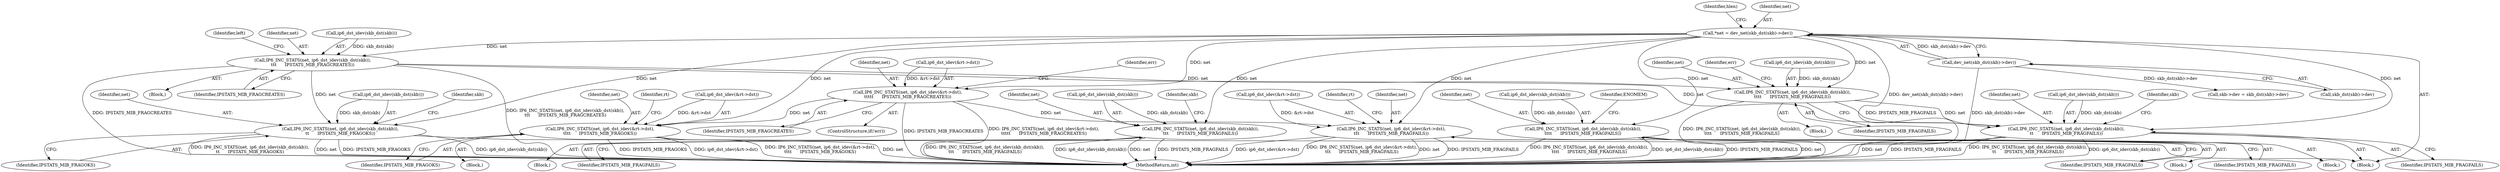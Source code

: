 digraph "0_linux_87c48fa3b4630905f98268dde838ee43626a060c_1@pointer" {
"1000167" [label="(Call,*net = dev_net(skb_dst(skb)->dev))"];
"1000169" [label="(Call,dev_net(skb_dst(skb)->dev))"];
"1000213" [label="(Call,IP6_INC_STATS(net, ip6_dst_idev(skb_dst(skb)),\n\t\t\t      IPSTATS_MIB_FRAGFAILS))"];
"1000358" [label="(Call,IP6_INC_STATS(net, ip6_dst_idev(skb_dst(skb)),\n\t\t\t\t      IPSTATS_MIB_FRAGFAILS))"];
"1000538" [label="(Call,IP6_INC_STATS(net, ip6_dst_idev(&rt->dst),\n\t\t\t\t\t      IPSTATS_MIB_FRAGCREATES))"];
"1000572" [label="(Call,IP6_INC_STATS(net, ip6_dst_idev(&rt->dst),\n\t\t\t\t      IPSTATS_MIB_FRAGOKS))"];
"1000600" [label="(Call,IP6_INC_STATS(net, ip6_dst_idev(&rt->dst),\n\t\t\t      IPSTATS_MIB_FRAGFAILS))"];
"1000698" [label="(Call,IP6_INC_STATS(net, ip6_dst_idev(skb_dst(skb)),\n\t\t\t\t      IPSTATS_MIB_FRAGFAILS))"];
"1000860" [label="(Call,IP6_INC_STATS(net, ip6_dst_idev(skb_dst(skb)),\n\t\t      IPSTATS_MIB_FRAGFAILS))"];
"1000843" [label="(Call,IP6_INC_STATS(net, ip6_dst_idev(skb_dst(skb)),\n\t\t\t      IPSTATS_MIB_FRAGCREATES))"];
"1000849" [label="(Call,IP6_INC_STATS(net, ip6_dst_idev(skb_dst(skb)),\n\t\t      IPSTATS_MIB_FRAGOKS))"];
"1000611" [label="(Identifier,rt)"];
"1000175" [label="(Identifier,hlen)"];
"1000601" [label="(Identifier,net)"];
"1000854" [label="(Identifier,IPSTATS_MIB_FRAGOKS)"];
"1000545" [label="(Identifier,IPSTATS_MIB_FRAGCREATES)"];
"1000700" [label="(Call,ip6_dst_idev(skb_dst(skb)))"];
"1000540" [label="(Call,ip6_dst_idev(&rt->dst))"];
"1000548" [label="(Identifier,err)"];
"1000574" [label="(Call,ip6_dst_idev(&rt->dst))"];
"1000699" [label="(Identifier,net)"];
"1000169" [label="(Call,dev_net(skb_dst(skb)->dev))"];
"1000360" [label="(Call,ip6_dst_idev(skb_dst(skb)))"];
"1000251" [label="(Block,)"];
"1000848" [label="(Identifier,IPSTATS_MIB_FRAGCREATES)"];
"1000121" [label="(Block,)"];
"1000607" [label="(Identifier,IPSTATS_MIB_FRAGFAILS)"];
"1000213" [label="(Call,IP6_INC_STATS(net, ip6_dst_idev(skb_dst(skb)),\n\t\t\t      IPSTATS_MIB_FRAGFAILS))"];
"1000849" [label="(Call,IP6_INC_STATS(net, ip6_dst_idev(skb_dst(skb)),\n\t\t      IPSTATS_MIB_FRAGOKS))"];
"1000215" [label="(Call,ip6_dst_idev(skb_dst(skb)))"];
"1000705" [label="(Identifier,err)"];
"1000845" [label="(Call,ip6_dst_idev(skb_dst(skb)))"];
"1000843" [label="(Call,IP6_INC_STATS(net, ip6_dst_idev(skb_dst(skb)),\n\t\t\t      IPSTATS_MIB_FRAGCREATES))"];
"1000363" [label="(Identifier,IPSTATS_MIB_FRAGFAILS)"];
"1000572" [label="(Call,IP6_INC_STATS(net, ip6_dst_idev(&rt->dst),\n\t\t\t\t      IPSTATS_MIB_FRAGOKS))"];
"1000867" [label="(Identifier,skb)"];
"1000602" [label="(Call,ip6_dst_idev(&rt->dst))"];
"1000697" [label="(Block,)"];
"1000535" [label="(ControlStructure,if(!err))"];
"1000571" [label="(Block,)"];
"1000200" [label="(Call,skb->dev = skb_dst(skb)->dev)"];
"1000656" [label="(Identifier,left)"];
"1000851" [label="(Call,ip6_dst_idev(skb_dst(skb)))"];
"1000220" [label="(Identifier,skb)"];
"1000538" [label="(Call,IP6_INC_STATS(net, ip6_dst_idev(&rt->dst),\n\t\t\t\t\t      IPSTATS_MIB_FRAGCREATES))"];
"1000167" [label="(Call,*net = dev_net(skb_dst(skb)->dev))"];
"1000698" [label="(Call,IP6_INC_STATS(net, ip6_dst_idev(skb_dst(skb)),\n\t\t\t\t      IPSTATS_MIB_FRAGFAILS))"];
"1000862" [label="(Call,ip6_dst_idev(skb_dst(skb)))"];
"1000539" [label="(Identifier,net)"];
"1000844" [label="(Identifier,net)"];
"1000850" [label="(Identifier,net)"];
"1000600" [label="(Call,IP6_INC_STATS(net, ip6_dst_idev(&rt->dst),\n\t\t\t      IPSTATS_MIB_FRAGFAILS))"];
"1000170" [label="(Call,skb_dst(skb)->dev)"];
"1000573" [label="(Identifier,net)"];
"1000199" [label="(Block,)"];
"1000357" [label="(Block,)"];
"1000870" [label="(MethodReturn,int)"];
"1000860" [label="(Call,IP6_INC_STATS(net, ip6_dst_idev(skb_dst(skb)),\n\t\t      IPSTATS_MIB_FRAGFAILS))"];
"1000583" [label="(Identifier,rt)"];
"1000703" [label="(Identifier,IPSTATS_MIB_FRAGFAILS)"];
"1000168" [label="(Identifier,net)"];
"1000856" [label="(Identifier,skb)"];
"1000865" [label="(Identifier,IPSTATS_MIB_FRAGFAILS)"];
"1000658" [label="(Block,)"];
"1000861" [label="(Identifier,net)"];
"1000579" [label="(Identifier,IPSTATS_MIB_FRAGOKS)"];
"1000358" [label="(Call,IP6_INC_STATS(net, ip6_dst_idev(skb_dst(skb)),\n\t\t\t\t      IPSTATS_MIB_FRAGFAILS))"];
"1000218" [label="(Identifier,IPSTATS_MIB_FRAGFAILS)"];
"1000359" [label="(Identifier,net)"];
"1000214" [label="(Identifier,net)"];
"1000366" [label="(Identifier,ENOMEM)"];
"1000167" -> "1000121"  [label="AST: "];
"1000167" -> "1000169"  [label="CFG: "];
"1000168" -> "1000167"  [label="AST: "];
"1000169" -> "1000167"  [label="AST: "];
"1000175" -> "1000167"  [label="CFG: "];
"1000167" -> "1000870"  [label="DDG: dev_net(skb_dst(skb)->dev)"];
"1000169" -> "1000167"  [label="DDG: skb_dst(skb)->dev"];
"1000167" -> "1000213"  [label="DDG: net"];
"1000167" -> "1000358"  [label="DDG: net"];
"1000167" -> "1000538"  [label="DDG: net"];
"1000167" -> "1000572"  [label="DDG: net"];
"1000167" -> "1000600"  [label="DDG: net"];
"1000167" -> "1000698"  [label="DDG: net"];
"1000167" -> "1000843"  [label="DDG: net"];
"1000167" -> "1000849"  [label="DDG: net"];
"1000167" -> "1000860"  [label="DDG: net"];
"1000169" -> "1000170"  [label="CFG: "];
"1000170" -> "1000169"  [label="AST: "];
"1000169" -> "1000870"  [label="DDG: skb_dst(skb)->dev"];
"1000169" -> "1000200"  [label="DDG: skb_dst(skb)->dev"];
"1000213" -> "1000199"  [label="AST: "];
"1000213" -> "1000218"  [label="CFG: "];
"1000214" -> "1000213"  [label="AST: "];
"1000215" -> "1000213"  [label="AST: "];
"1000218" -> "1000213"  [label="AST: "];
"1000220" -> "1000213"  [label="CFG: "];
"1000213" -> "1000870"  [label="DDG: net"];
"1000213" -> "1000870"  [label="DDG: IPSTATS_MIB_FRAGFAILS"];
"1000213" -> "1000870"  [label="DDG: IP6_INC_STATS(net, ip6_dst_idev(skb_dst(skb)),\n\t\t\t      IPSTATS_MIB_FRAGFAILS)"];
"1000213" -> "1000870"  [label="DDG: ip6_dst_idev(skb_dst(skb))"];
"1000215" -> "1000213"  [label="DDG: skb_dst(skb)"];
"1000358" -> "1000357"  [label="AST: "];
"1000358" -> "1000363"  [label="CFG: "];
"1000359" -> "1000358"  [label="AST: "];
"1000360" -> "1000358"  [label="AST: "];
"1000363" -> "1000358"  [label="AST: "];
"1000366" -> "1000358"  [label="CFG: "];
"1000358" -> "1000870"  [label="DDG: IP6_INC_STATS(net, ip6_dst_idev(skb_dst(skb)),\n\t\t\t\t      IPSTATS_MIB_FRAGFAILS)"];
"1000358" -> "1000870"  [label="DDG: ip6_dst_idev(skb_dst(skb))"];
"1000358" -> "1000870"  [label="DDG: IPSTATS_MIB_FRAGFAILS"];
"1000358" -> "1000870"  [label="DDG: net"];
"1000360" -> "1000358"  [label="DDG: skb_dst(skb)"];
"1000538" -> "1000535"  [label="AST: "];
"1000538" -> "1000545"  [label="CFG: "];
"1000539" -> "1000538"  [label="AST: "];
"1000540" -> "1000538"  [label="AST: "];
"1000545" -> "1000538"  [label="AST: "];
"1000548" -> "1000538"  [label="CFG: "];
"1000538" -> "1000870"  [label="DDG: IPSTATS_MIB_FRAGCREATES"];
"1000538" -> "1000870"  [label="DDG: IP6_INC_STATS(net, ip6_dst_idev(&rt->dst),\n\t\t\t\t\t      IPSTATS_MIB_FRAGCREATES)"];
"1000540" -> "1000538"  [label="DDG: &rt->dst"];
"1000538" -> "1000572"  [label="DDG: net"];
"1000538" -> "1000600"  [label="DDG: net"];
"1000572" -> "1000571"  [label="AST: "];
"1000572" -> "1000579"  [label="CFG: "];
"1000573" -> "1000572"  [label="AST: "];
"1000574" -> "1000572"  [label="AST: "];
"1000579" -> "1000572"  [label="AST: "];
"1000583" -> "1000572"  [label="CFG: "];
"1000572" -> "1000870"  [label="DDG: IPSTATS_MIB_FRAGOKS"];
"1000572" -> "1000870"  [label="DDG: ip6_dst_idev(&rt->dst)"];
"1000572" -> "1000870"  [label="DDG: IP6_INC_STATS(net, ip6_dst_idev(&rt->dst),\n\t\t\t\t      IPSTATS_MIB_FRAGOKS)"];
"1000572" -> "1000870"  [label="DDG: net"];
"1000574" -> "1000572"  [label="DDG: &rt->dst"];
"1000600" -> "1000251"  [label="AST: "];
"1000600" -> "1000607"  [label="CFG: "];
"1000601" -> "1000600"  [label="AST: "];
"1000602" -> "1000600"  [label="AST: "];
"1000607" -> "1000600"  [label="AST: "];
"1000611" -> "1000600"  [label="CFG: "];
"1000600" -> "1000870"  [label="DDG: IPSTATS_MIB_FRAGFAILS"];
"1000600" -> "1000870"  [label="DDG: ip6_dst_idev(&rt->dst)"];
"1000600" -> "1000870"  [label="DDG: IP6_INC_STATS(net, ip6_dst_idev(&rt->dst),\n\t\t\t      IPSTATS_MIB_FRAGFAILS)"];
"1000600" -> "1000870"  [label="DDG: net"];
"1000602" -> "1000600"  [label="DDG: &rt->dst"];
"1000698" -> "1000697"  [label="AST: "];
"1000698" -> "1000703"  [label="CFG: "];
"1000699" -> "1000698"  [label="AST: "];
"1000700" -> "1000698"  [label="AST: "];
"1000703" -> "1000698"  [label="AST: "];
"1000705" -> "1000698"  [label="CFG: "];
"1000698" -> "1000870"  [label="DDG: IP6_INC_STATS(net, ip6_dst_idev(skb_dst(skb)),\n\t\t\t\t      IPSTATS_MIB_FRAGFAILS)"];
"1000843" -> "1000698"  [label="DDG: net"];
"1000700" -> "1000698"  [label="DDG: skb_dst(skb)"];
"1000698" -> "1000860"  [label="DDG: net"];
"1000698" -> "1000860"  [label="DDG: IPSTATS_MIB_FRAGFAILS"];
"1000860" -> "1000121"  [label="AST: "];
"1000860" -> "1000865"  [label="CFG: "];
"1000861" -> "1000860"  [label="AST: "];
"1000862" -> "1000860"  [label="AST: "];
"1000865" -> "1000860"  [label="AST: "];
"1000867" -> "1000860"  [label="CFG: "];
"1000860" -> "1000870"  [label="DDG: IPSTATS_MIB_FRAGFAILS"];
"1000860" -> "1000870"  [label="DDG: IP6_INC_STATS(net, ip6_dst_idev(skb_dst(skb)),\n\t\t      IPSTATS_MIB_FRAGFAILS)"];
"1000860" -> "1000870"  [label="DDG: ip6_dst_idev(skb_dst(skb))"];
"1000860" -> "1000870"  [label="DDG: net"];
"1000843" -> "1000860"  [label="DDG: net"];
"1000862" -> "1000860"  [label="DDG: skb_dst(skb)"];
"1000843" -> "1000658"  [label="AST: "];
"1000843" -> "1000848"  [label="CFG: "];
"1000844" -> "1000843"  [label="AST: "];
"1000845" -> "1000843"  [label="AST: "];
"1000848" -> "1000843"  [label="AST: "];
"1000656" -> "1000843"  [label="CFG: "];
"1000843" -> "1000870"  [label="DDG: IP6_INC_STATS(net, ip6_dst_idev(skb_dst(skb)),\n\t\t\t      IPSTATS_MIB_FRAGCREATES)"];
"1000843" -> "1000870"  [label="DDG: IPSTATS_MIB_FRAGCREATES"];
"1000845" -> "1000843"  [label="DDG: skb_dst(skb)"];
"1000843" -> "1000849"  [label="DDG: net"];
"1000849" -> "1000121"  [label="AST: "];
"1000849" -> "1000854"  [label="CFG: "];
"1000850" -> "1000849"  [label="AST: "];
"1000851" -> "1000849"  [label="AST: "];
"1000854" -> "1000849"  [label="AST: "];
"1000856" -> "1000849"  [label="CFG: "];
"1000849" -> "1000870"  [label="DDG: ip6_dst_idev(skb_dst(skb))"];
"1000849" -> "1000870"  [label="DDG: IP6_INC_STATS(net, ip6_dst_idev(skb_dst(skb)),\n\t\t      IPSTATS_MIB_FRAGOKS)"];
"1000849" -> "1000870"  [label="DDG: net"];
"1000849" -> "1000870"  [label="DDG: IPSTATS_MIB_FRAGOKS"];
"1000851" -> "1000849"  [label="DDG: skb_dst(skb)"];
}
